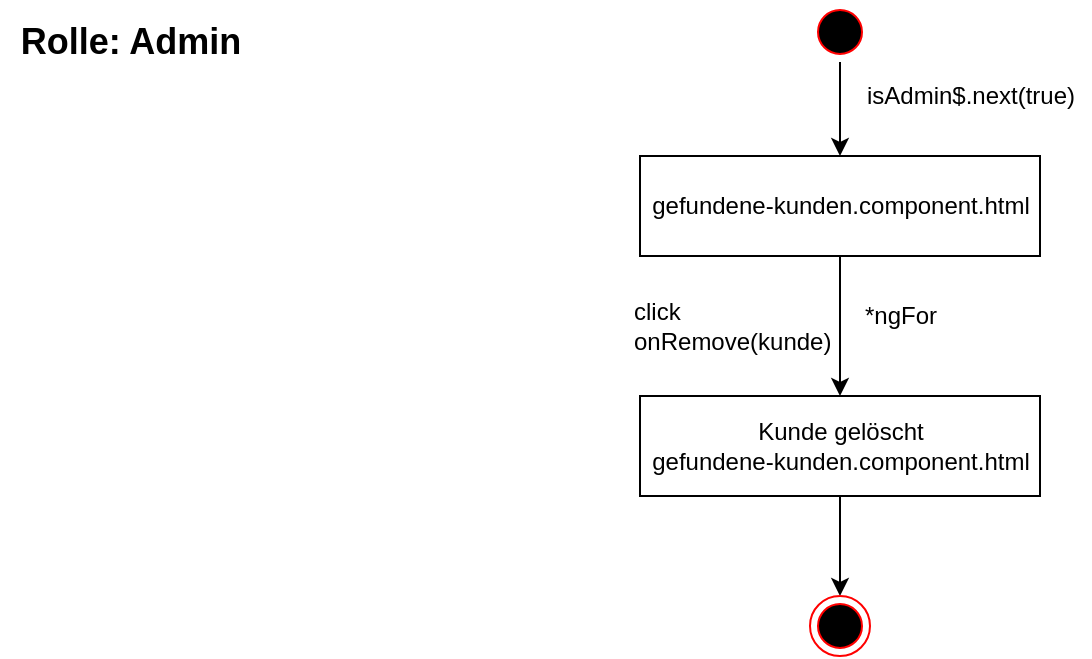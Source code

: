 <mxfile version="14.7.3" type="device"><diagram name="Page-1" id="e7e014a7-5840-1c2e-5031-d8a46d1fe8dd"><mxGraphModel dx="425" dy="433" grid="1" gridSize="10" guides="1" tooltips="1" connect="1" arrows="1" fold="1" page="1" pageScale="1" pageWidth="1169" pageHeight="826" background="none" math="0" shadow="0"><root><mxCell id="0"/><mxCell id="1" parent="0"/><mxCell id="5HUwoTiKYdAZsePyd_Wy-41" value="&lt;font style=&quot;font-size: 18px&quot;&gt;&lt;b&gt;Rolle: Admin&lt;/b&gt;&lt;/font&gt;" style="text;html=1;align=center;verticalAlign=middle;resizable=0;points=[];autosize=1;strokeColor=none;" parent="1" vertex="1"><mxGeometry x="75" y="43" width="130" height="20" as="geometry"/></mxCell><mxCell id="Hx7pzn1XympP-vR8SjwK-2" style="edgeStyle=orthogonalEdgeStyle;rounded=0;orthogonalLoop=1;jettySize=auto;html=1;" parent="1" source="5HUwoTiKYdAZsePyd_Wy-42" target="Hx7pzn1XympP-vR8SjwK-1" edge="1"><mxGeometry relative="1" as="geometry"/></mxCell><mxCell id="5HUwoTiKYdAZsePyd_Wy-42" value="" style="ellipse;html=1;shape=startState;fillColor=#000000;strokeColor=#ff0000;" parent="1" vertex="1"><mxGeometry x="480" y="33" width="30" height="30" as="geometry"/></mxCell><mxCell id="Hx7pzn1XympP-vR8SjwK-5" style="edgeStyle=orthogonalEdgeStyle;rounded=0;orthogonalLoop=1;jettySize=auto;html=1;" parent="1" source="Hx7pzn1XympP-vR8SjwK-1" target="Hx7pzn1XympP-vR8SjwK-4" edge="1"><mxGeometry relative="1" as="geometry"/></mxCell><mxCell id="Hx7pzn1XympP-vR8SjwK-1" value="gefundene-kunden.component.html" style="html=1;" parent="1" vertex="1"><mxGeometry x="395" y="110" width="200" height="50" as="geometry"/></mxCell><mxCell id="Hx7pzn1XympP-vR8SjwK-3" value="isAdmin$.next(true)" style="text;html=1;align=center;verticalAlign=middle;resizable=0;points=[];autosize=1;strokeColor=none;" parent="1" vertex="1"><mxGeometry x="500" y="70" width="120" height="20" as="geometry"/></mxCell><mxCell id="N3OnW2yQFeu45ixiaz8u-3" style="edgeStyle=orthogonalEdgeStyle;rounded=0;orthogonalLoop=1;jettySize=auto;html=1;" edge="1" parent="1" source="Hx7pzn1XympP-vR8SjwK-4" target="N3OnW2yQFeu45ixiaz8u-2"><mxGeometry relative="1" as="geometry"/></mxCell><mxCell id="Hx7pzn1XympP-vR8SjwK-4" value="Kunde gelöscht&lt;br&gt;gefundene-kunden.component.html" style="html=1;" parent="1" vertex="1"><mxGeometry x="395" y="230" width="200" height="50" as="geometry"/></mxCell><mxCell id="Hx7pzn1XympP-vR8SjwK-6" value="click&lt;br&gt;onRemove(kunde)" style="text;html=1;align=left;verticalAlign=middle;resizable=0;points=[];autosize=1;strokeColor=none;" parent="1" vertex="1"><mxGeometry x="390" y="180" width="110" height="30" as="geometry"/></mxCell><mxCell id="N3OnW2yQFeu45ixiaz8u-1" value="*ngFor" style="text;html=1;align=center;verticalAlign=middle;resizable=0;points=[];autosize=1;strokeColor=none;" vertex="1" parent="1"><mxGeometry x="500" y="180" width="50" height="20" as="geometry"/></mxCell><mxCell id="N3OnW2yQFeu45ixiaz8u-2" value="" style="ellipse;html=1;shape=endState;fillColor=#000000;strokeColor=#ff0000;" vertex="1" parent="1"><mxGeometry x="480" y="330" width="30" height="30" as="geometry"/></mxCell></root></mxGraphModel></diagram></mxfile>